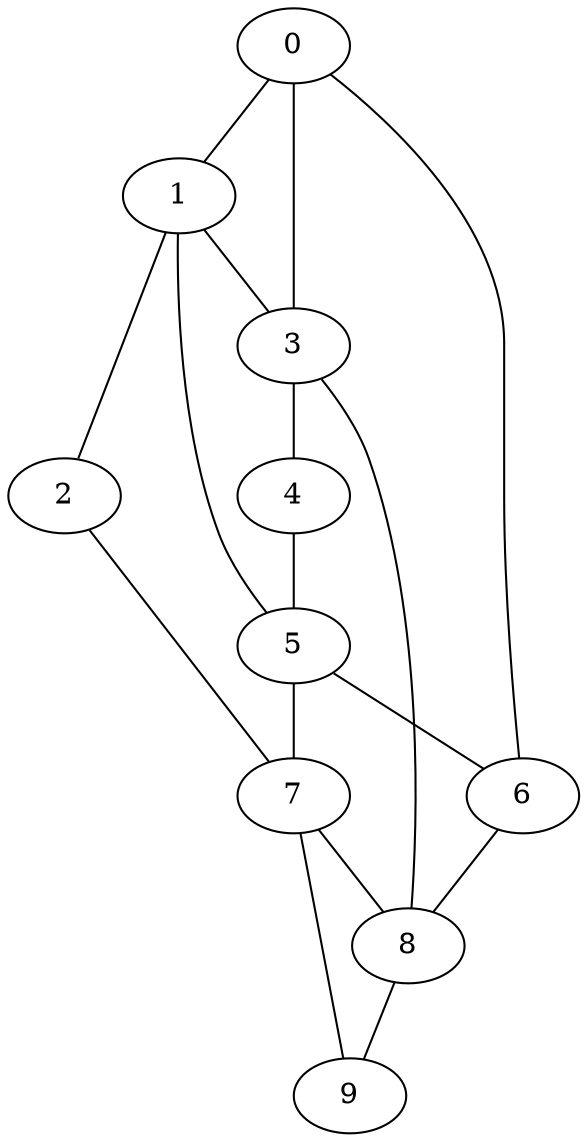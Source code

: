 
graph graphname {
    0 -- 1
0 -- 6
0 -- 3
1 -- 2
1 -- 3
1 -- 5
2 -- 7
3 -- 4
3 -- 8
4 -- 5
5 -- 6
5 -- 7
6 -- 8
7 -- 9
7 -- 8
8 -- 9

}

